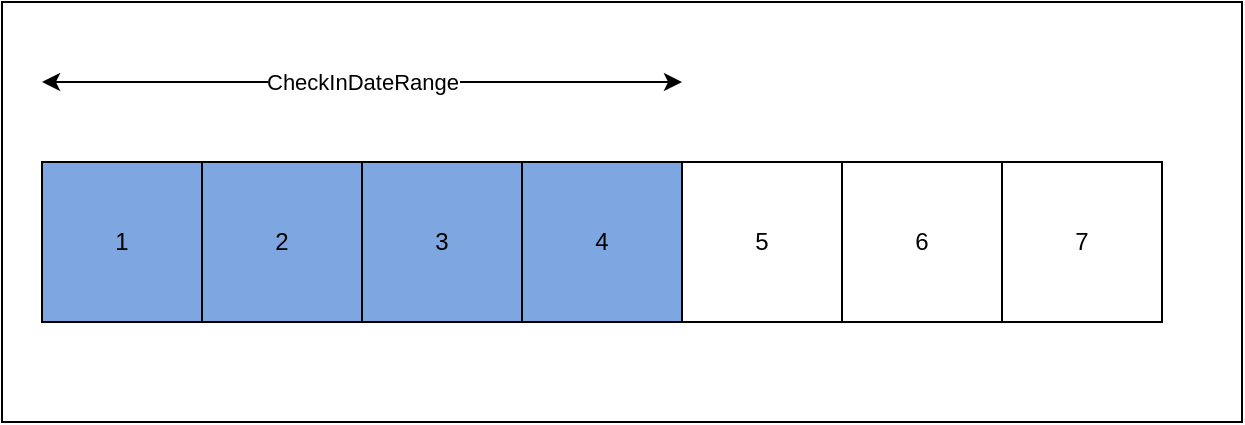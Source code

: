<mxfile>
    <diagram id="A1JjtgstVEOvCGGx2JsE" name="Page-1">
        <mxGraphModel dx="363" dy="769" grid="1" gridSize="10" guides="1" tooltips="1" connect="1" arrows="1" fold="1" page="1" pageScale="1" pageWidth="850" pageHeight="1100" math="0" shadow="0">
            <root>
                <mxCell id="0"/>
                <mxCell id="1" parent="0"/>
                <mxCell id="2" value="" style="rounded=0;whiteSpace=wrap;html=1;" vertex="1" parent="1">
                    <mxGeometry x="20" width="620" height="210" as="geometry"/>
                </mxCell>
                <mxCell id="FjVhsPUr0KgvrovN63E5-11" value="CheckInDateRange" style="endArrow=classic;startArrow=classic;html=1;rounded=0;" parent="1" edge="1">
                    <mxGeometry width="50" height="50" relative="1" as="geometry">
                        <mxPoint x="40" y="40" as="sourcePoint"/>
                        <mxPoint x="360" y="40" as="targetPoint"/>
                    </mxGeometry>
                </mxCell>
                <mxCell id="FjVhsPUr0KgvrovN63E5-21" value="1" style="whiteSpace=wrap;html=1;aspect=fixed;fillColor=#7EA6E0;" parent="1" vertex="1">
                    <mxGeometry x="40" y="80" width="80" height="80" as="geometry"/>
                </mxCell>
                <mxCell id="FjVhsPUr0KgvrovN63E5-22" value="2" style="whiteSpace=wrap;html=1;aspect=fixed;fillColor=#7EA6E0;" parent="1" vertex="1">
                    <mxGeometry x="120" y="80" width="80" height="80" as="geometry"/>
                </mxCell>
                <mxCell id="FjVhsPUr0KgvrovN63E5-23" value="3" style="whiteSpace=wrap;html=1;aspect=fixed;fillColor=#7EA6E0;" parent="1" vertex="1">
                    <mxGeometry x="200" y="80" width="80" height="80" as="geometry"/>
                </mxCell>
                <mxCell id="FjVhsPUr0KgvrovN63E5-24" value="4" style="whiteSpace=wrap;html=1;aspect=fixed;fillColor=#7EA6E0;" parent="1" vertex="1">
                    <mxGeometry x="280" y="80" width="80" height="80" as="geometry"/>
                </mxCell>
                <mxCell id="FjVhsPUr0KgvrovN63E5-25" value="5" style="whiteSpace=wrap;html=1;aspect=fixed;" parent="1" vertex="1">
                    <mxGeometry x="360" y="80" width="80" height="80" as="geometry"/>
                </mxCell>
                <mxCell id="FjVhsPUr0KgvrovN63E5-26" value="6" style="whiteSpace=wrap;html=1;aspect=fixed;" parent="1" vertex="1">
                    <mxGeometry x="440" y="80" width="80" height="80" as="geometry"/>
                </mxCell>
                <mxCell id="FjVhsPUr0KgvrovN63E5-27" value="7" style="whiteSpace=wrap;html=1;aspect=fixed;" parent="1" vertex="1">
                    <mxGeometry x="520" y="80" width="80" height="80" as="geometry"/>
                </mxCell>
            </root>
        </mxGraphModel>
    </diagram>
</mxfile>